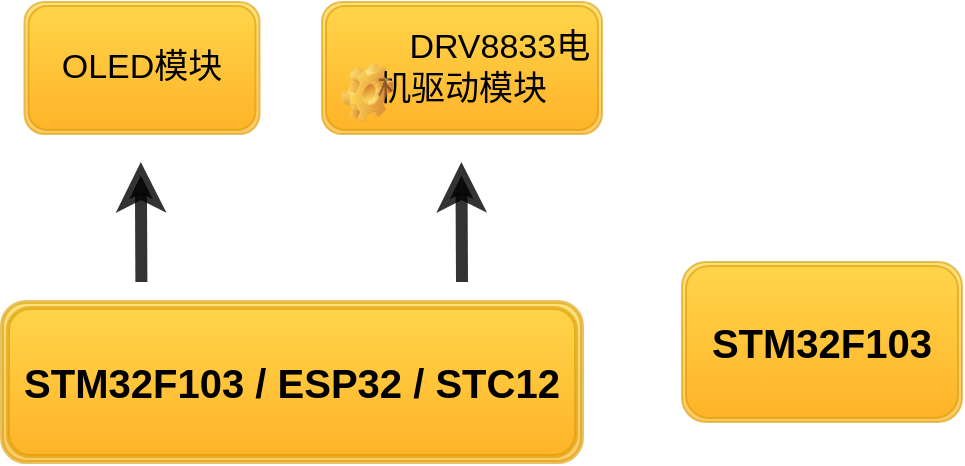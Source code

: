 <mxfile version="26.0.2">
  <diagram name="Page-1" id="c7558073-3199-34d8-9f00-42111426c3f3">
    <mxGraphModel dx="1062" dy="595" grid="1" gridSize="10" guides="1" tooltips="1" connect="1" arrows="1" fold="1" page="1" pageScale="1" pageWidth="826" pageHeight="1169" background="none" math="0" shadow="0">
      <root>
        <mxCell id="0" />
        <mxCell id="1" parent="0" />
        <mxCell id="NS8gQTfLll2vz3Bp2NVF-106" value="&lt;span style=&quot;&quot;&gt;&lt;font style=&quot;font-size: 20px;&quot;&gt;&lt;b&gt;STM32F103 / ESP32 / STC12&lt;/b&gt;&lt;/font&gt;&lt;/span&gt;" style="shape=ext;double=1;rounded=1;whiteSpace=wrap;html=1;fillColor=#ffcd28;gradientColor=#ffa500;strokeColor=#d79b00;strokeWidth=2;perimeterSpacing=0;opacity=60;" vertex="1" parent="1">
          <mxGeometry x="170" y="370" width="290" height="80" as="geometry" />
        </mxCell>
        <mxCell id="NS8gQTfLll2vz3Bp2NVF-114" value="&lt;font style=&quot;font-size: 17px;&quot;&gt;OLED模块&lt;/font&gt;" style="shape=ext;double=1;rounded=1;whiteSpace=wrap;html=1;fillColor=#ffcd28;gradientColor=#ffa500;strokeColor=#d79b00;opacity=60;" vertex="1" parent="1">
          <mxGeometry x="181.25" y="220" width="117.5" height="66" as="geometry" />
        </mxCell>
        <mxCell id="NS8gQTfLll2vz3Bp2NVF-115" value="&lt;font style=&quot;font-size: 17px;&quot;&gt;&lt;span style=&quot;white-space: pre;&quot;&gt;&#x9;&lt;/span&gt;DRV8833电机驱动模块&lt;/font&gt;" style="shape=ext;double=1;rounded=1;whiteSpace=wrap;html=1;fillColor=#ffcd28;gradientColor=#ffa500;strokeColor=#d79b00;opacity=60;" vertex="1" parent="1">
          <mxGeometry x="330" y="220" width="140" height="66" as="geometry" />
        </mxCell>
        <mxCell id="NS8gQTfLll2vz3Bp2NVF-117" value="" style="shape=image;html=1;verticalLabelPosition=bottom;verticalAlign=top;imageAspect=1;aspect=fixed;image=img/clipart/Gear_128x128.png;strokeWidth=0;opacity=70;" vertex="1" parent="1">
          <mxGeometry x="340" y="250" width="25.57" height="30" as="geometry" />
        </mxCell>
        <mxCell id="NS8gQTfLll2vz3Bp2NVF-124" value="&#xa;&lt;span style=&quot;color: rgba(0, 0, 0, 0); font-family: monospace; font-size: 0px; font-style: normal; font-variant-ligatures: normal; font-variant-caps: normal; font-weight: 400; letter-spacing: normal; orphans: 2; text-align: start; text-indent: 0px; text-transform: none; widows: 2; word-spacing: 0px; -webkit-text-stroke-width: 0px; white-space: nowrap; background-color: rgb(251, 251, 251); text-decoration-thickness: initial; text-decoration-style: initial; text-decoration-color: initial; display: inline !important; float: none;&quot;&gt;%3CmxGraphModel%3E%3Croot%3E%3CmxCell%20id%3D%220%22%2F%3E%3CmxCell%20id%3D%221%22%20parent%3D%220%22%2F%3E%3CmxCell%20id%3D%222%22%20value%3D%22%22%20style%3D%22orthogonalLoop%3D1%3BjettySize%3Dauto%3Bhtml%3 D1%3圆角%3D0%3BstrokeWidth%3D6%3Bopacity%3D80%3Belbow%3Dvertical%3BstartArrow%3Dnone%3BstartFill%3D0%3BendArrow%3Dclassic%3BendFill%3D1%3B%22%20edge%3D%221%22%20parent%3D%221%22%3E%3CmxGeometry%20width%3D%2280%22%20relative%3D%221%22%20as%3D%22geometry%22%3E%3CmxPoint%20x%3D%22400%22%20y%3D%22360%22%20as%3D%22sourcePoint%22%2F%3E%3CmxPoint%20x%3D%22399.71%22%20y%3D%22300%22%20as%3D%22targetPoint%22%2F%3E%3C%2FmxGeometry%3E%3C%2FmxCell%3E%3C%2Froot%3E%3C%2FmxGraphModel%3E" style="orthogonalLoop=1;jettySize=auto;html=1;rounded=0;strokeWidth=6;opacity=80;elbow=vertical;startArrow=none;startFill=0;endArrow=classic;endFill=1;" edge="1" parent="1">
          <mxGeometry width="80" relative="1" as="geometry">
            <mxPoint x="400" y="360" as="sourcePoint" />
            <mxPoint x="399.71" y="300" as="targetPoint" />
          </mxGeometry>
        </mxCell>
        <mxCell id="NS8gQTfLll2vz3Bp2NVF-127" value="&#xa;&lt;span style=&quot;color: rgba(0, 0, 0, 0); font-family: monospace; font-size: 0px; font-style: normal; font-variant-ligatures: normal; font-variant-caps: normal; font-weight: 400; letter-spacing: normal; orphans: 2; text-align: start; text-indent: 0px; text-transform: none; widows: 2; word-spacing: 0px; -webkit-text-stroke-width: 0px; white-space: nowrap; background-color: rgb(251, 251, 251); text-decoration-thickness: initial; text-decoration-style: initial; text-decoration-color: initial; display: inline !important; float: none;&quot;&gt;%3CmxGraphModel%3E%3Croot%3E%3CmxCell%20id%3D%220%22%2F%3E%3CmxCell%20id%3D%221%22%20parent%3D%220%22%2F%3E%3CmxCell%20id%3D%222%22%20value%3D%22%22%20style%3D%22orthogonalLoop%3D1%3BjettySize%3Dauto%3Bhtml%3 D1%3圆角%3D0%3BstrokeWidth%3D6%3Bopacity%3D80%3Belbow%3Dvertical%3BstartArrow%3Dnone%3BstartFill%3D0%3BendArrow%3Dclassic%3BendFill%3D1%3B%22%20edge%3D%221%22%20parent%3D%221%22%3E%3CmxGeometry%20width%3D%2280%22%20relative%3D%221%22%20as%3D%22geometry%22%3E%3CmxPoint%20x%3D%22400%22%20y%3D%22360%22%20as%3D%22sourcePoint%22%2F%3E%3CmxPoint%20x%3D%22399.71%22%20y%3D%22300%22%20as%3D%22targetPoint%22%2F%3E%3C%2FmxGeometry%3E%3C%2FmxCell%3E%3C%2Froot%3E%3C%2FmxGraphModel%3E" style="orthogonalLoop=1;jettySize=auto;html=1;rounded=0;strokeWidth=6;opacity=80;elbow=vertical;startArrow=none;startFill=0;endArrow=classic;endFill=1;" edge="1" parent="1">
          <mxGeometry width="80" relative="1" as="geometry">
            <mxPoint x="239.7" y="360" as="sourcePoint" />
            <mxPoint x="239.41" y="300" as="targetPoint" />
          </mxGeometry>
        </mxCell>
        <mxCell id="NS8gQTfLll2vz3Bp2NVF-142" value="&lt;b style=&quot;font-size: 20px;&quot;&gt;STM32F103&lt;/b&gt;" style="shape=ext;double=1;rounded=1;whiteSpace=wrap;html=1;fillColor=#ffcd28;gradientColor=#ffa500;strokeColor=#d79b00;opacity=60;" vertex="1" parent="1">
          <mxGeometry x="510" y="350" width="140" height="80" as="geometry" />
        </mxCell>
      </root>
    </mxGraphModel>
  </diagram>
</mxfile>

